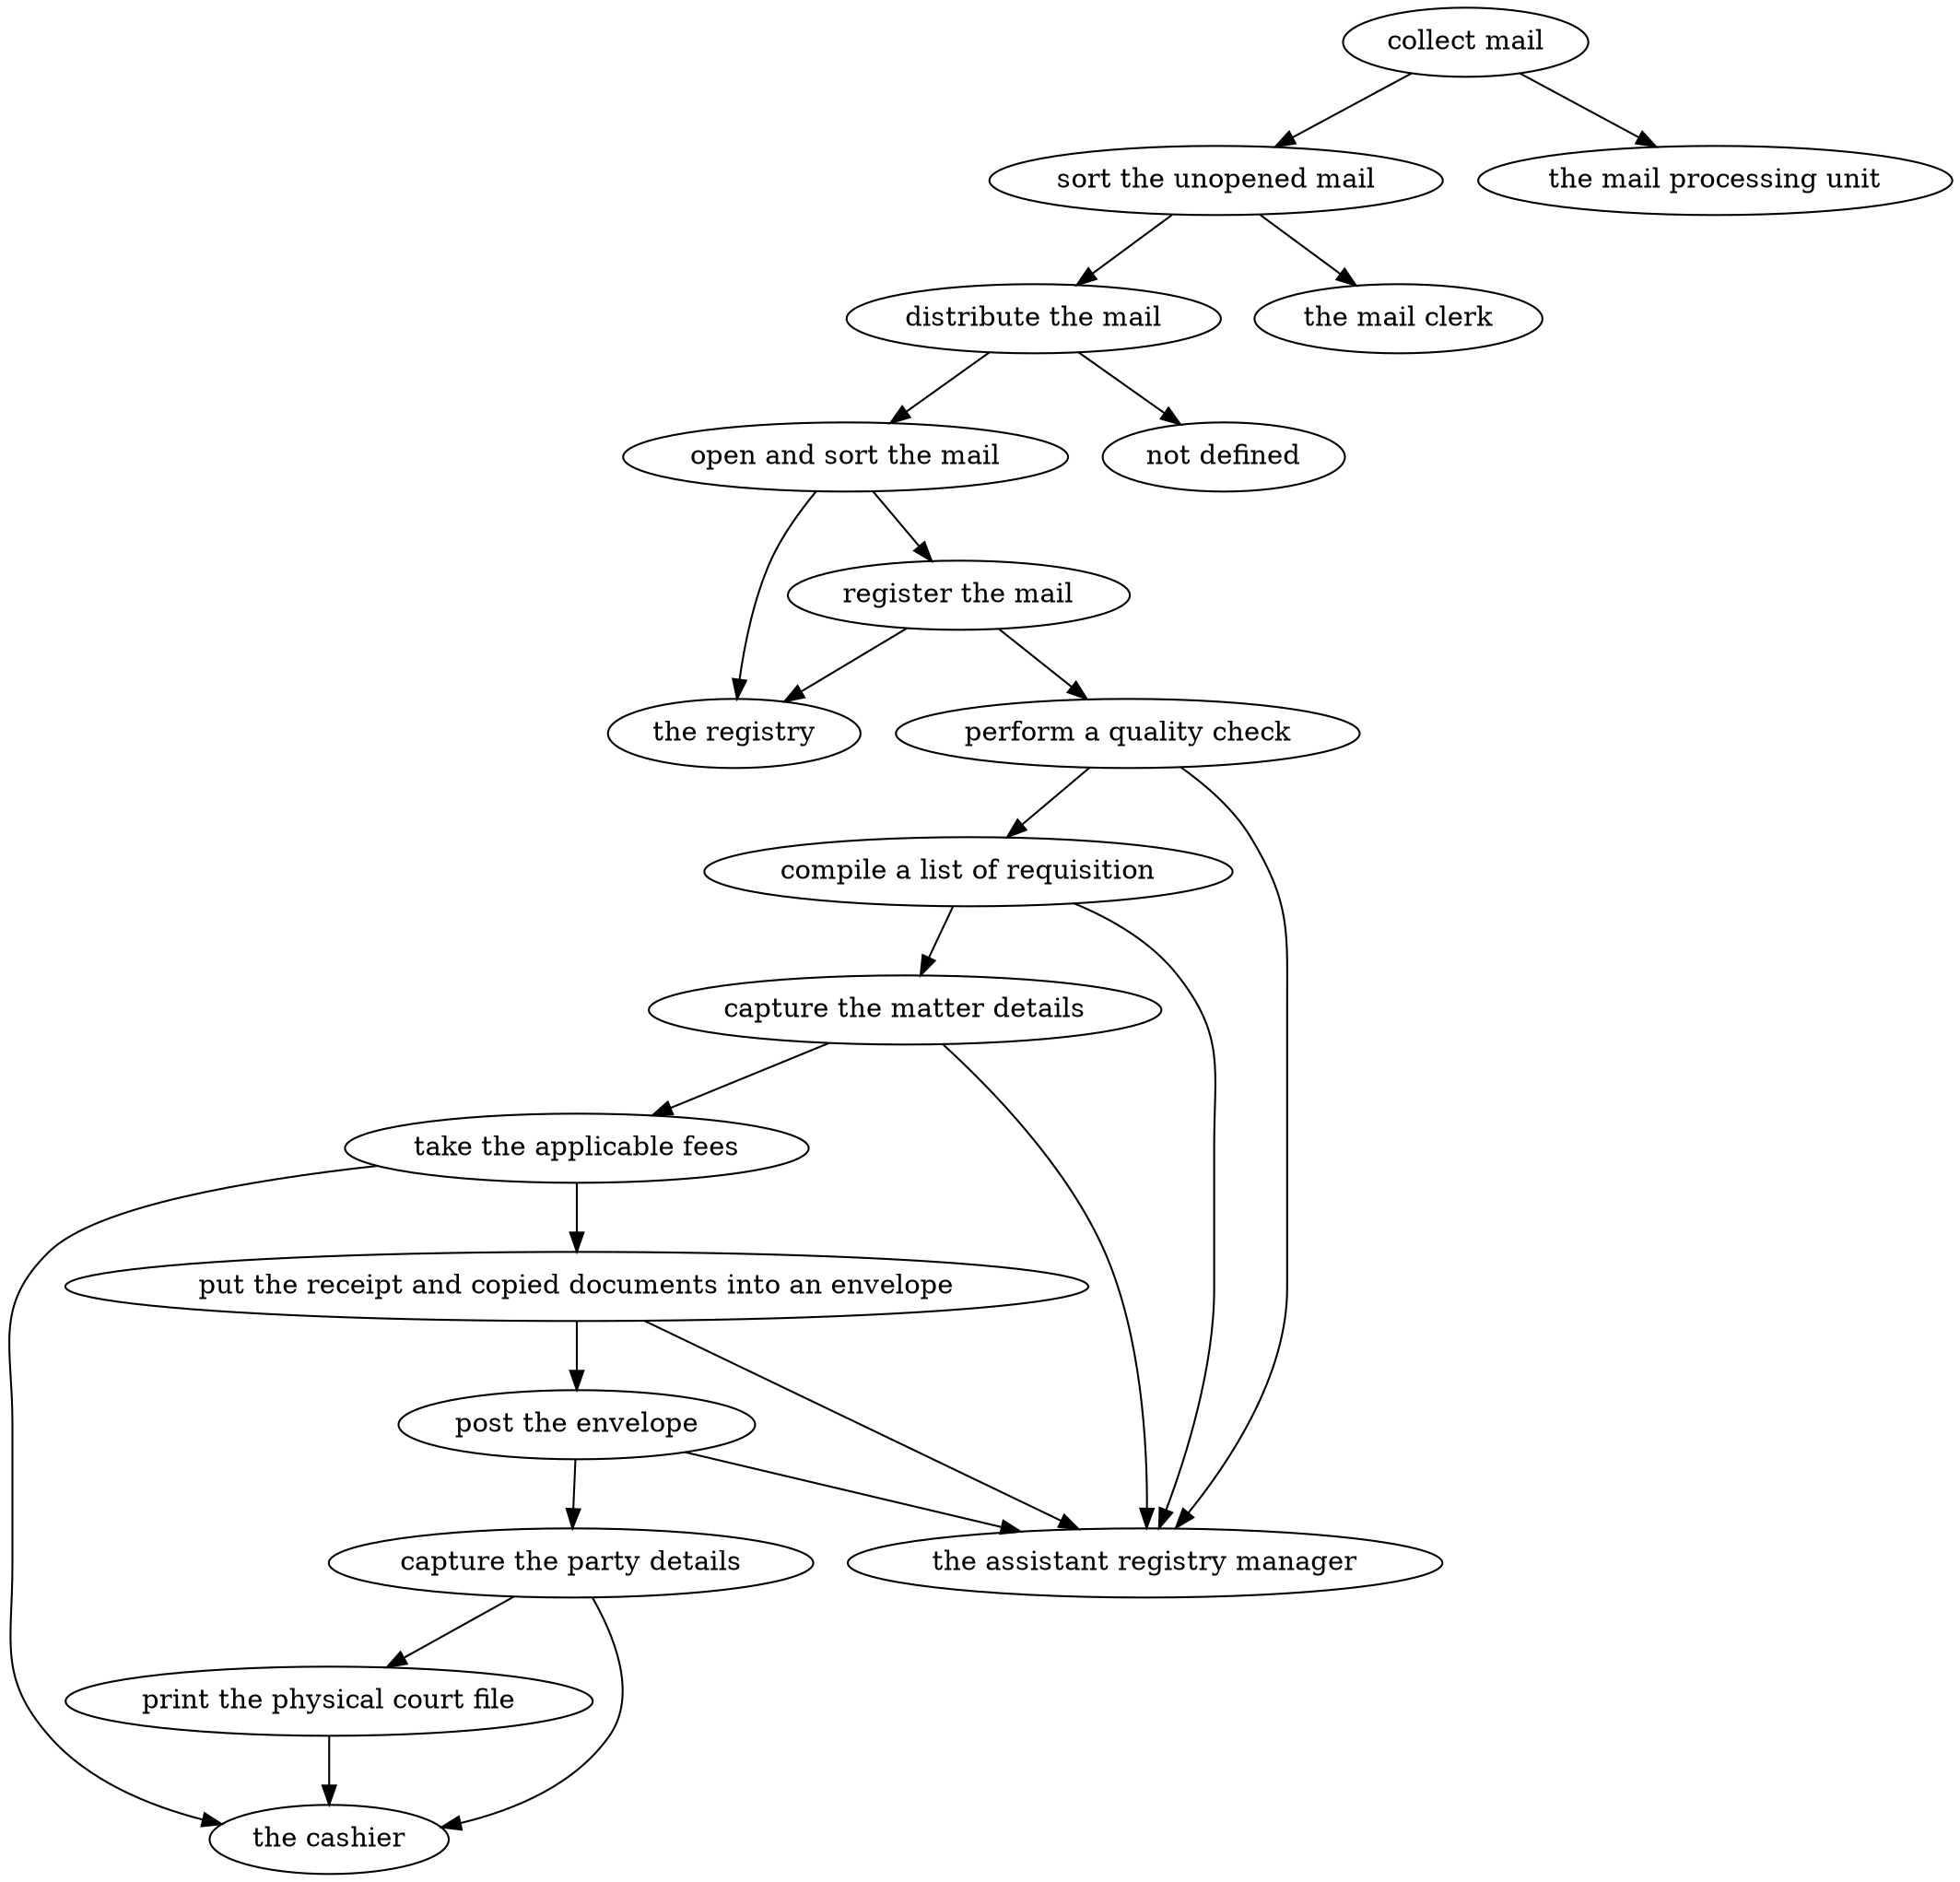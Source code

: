 strict digraph "doc-3.5" {
	graph [name="doc-3.5"];
	"collect mail"	[attrs="{'type': 'Activity', 'label': 'collect mail'}"];
	"sort the unopened mail"	[attrs="{'type': 'Activity', 'label': 'sort the unopened mail'}"];
	"collect mail" -> "sort the unopened mail"	[attrs="{'type': 'flow', 'label': 'flow'}"];
	"the mail processing unit"	[attrs="{'type': 'Actor', 'label': 'the mail processing unit'}"];
	"collect mail" -> "the mail processing unit"	[attrs="{'type': 'actor performer', 'label': 'actor performer'}"];
	"distribute the mail"	[attrs="{'type': 'Activity', 'label': 'distribute the mail'}"];
	"sort the unopened mail" -> "distribute the mail"	[attrs="{'type': 'flow', 'label': 'flow'}"];
	"the mail clerk"	[attrs="{'type': 'Actor', 'label': 'the mail clerk'}"];
	"sort the unopened mail" -> "the mail clerk"	[attrs="{'type': 'actor performer', 'label': 'actor performer'}"];
	"open and sort the mail"	[attrs="{'type': 'Activity', 'label': 'open and sort the mail'}"];
	"distribute the mail" -> "open and sort the mail"	[attrs="{'type': 'flow', 'label': 'flow'}"];
	"not defined"	[attrs="{'type': 'Actor', 'label': 'not defined'}"];
	"distribute the mail" -> "not defined"	[attrs="{'type': 'actor performer', 'label': 'actor performer'}"];
	"register the mail"	[attrs="{'type': 'Activity', 'label': 'register the mail'}"];
	"open and sort the mail" -> "register the mail"	[attrs="{'type': 'flow', 'label': 'flow'}"];
	"the registry"	[attrs="{'type': 'Actor', 'label': 'the registry'}"];
	"open and sort the mail" -> "the registry"	[attrs="{'type': 'actor performer', 'label': 'actor performer'}"];
	"perform a quality check"	[attrs="{'type': 'Activity', 'label': 'perform a quality check'}"];
	"register the mail" -> "perform a quality check"	[attrs="{'type': 'flow', 'label': 'flow'}"];
	"register the mail" -> "the registry"	[attrs="{'type': 'actor performer', 'label': 'actor performer'}"];
	"compile a list of requisition"	[attrs="{'type': 'Activity', 'label': 'compile a list of requisition'}"];
	"perform a quality check" -> "compile a list of requisition"	[attrs="{'type': 'flow', 'label': 'flow'}"];
	"the assistant registry manager"	[attrs="{'type': 'Actor', 'label': 'the assistant registry manager'}"];
	"perform a quality check" -> "the assistant registry manager"	[attrs="{'type': 'actor performer', 'label': 'actor performer'}"];
	"capture the matter details"	[attrs="{'type': 'Activity', 'label': 'capture the matter details'}"];
	"compile a list of requisition" -> "capture the matter details"	[attrs="{'type': 'flow', 'label': 'flow'}"];
	"compile a list of requisition" -> "the assistant registry manager"	[attrs="{'type': 'actor performer', 'label': 'actor performer'}"];
	"take the applicable fees"	[attrs="{'type': 'Activity', 'label': 'take the applicable fees'}"];
	"capture the matter details" -> "take the applicable fees"	[attrs="{'type': 'flow', 'label': 'flow'}"];
	"capture the matter details" -> "the assistant registry manager"	[attrs="{'type': 'actor performer', 'label': 'actor performer'}"];
	"put the receipt and copied documents into an envelope"	[attrs="{'type': 'Activity', 'label': 'put the receipt and copied documents into an envelope'}"];
	"take the applicable fees" -> "put the receipt and copied documents into an envelope"	[attrs="{'type': 'flow', 'label': 'flow'}"];
	"the cashier"	[attrs="{'type': 'Actor', 'label': 'the cashier'}"];
	"take the applicable fees" -> "the cashier"	[attrs="{'type': 'actor performer', 'label': 'actor performer'}"];
	"post the envelope"	[attrs="{'type': 'Activity', 'label': 'post the envelope'}"];
	"put the receipt and copied documents into an envelope" -> "post the envelope"	[attrs="{'type': 'flow', 'label': 'flow'}"];
	"put the receipt and copied documents into an envelope" -> "the assistant registry manager"	[attrs="{'type': 'actor performer', 'label': 'actor performer'}"];
	"capture the party details"	[attrs="{'type': 'Activity', 'label': 'capture the party details'}"];
	"post the envelope" -> "capture the party details"	[attrs="{'type': 'flow', 'label': 'flow'}"];
	"post the envelope" -> "the assistant registry manager"	[attrs="{'type': 'actor performer', 'label': 'actor performer'}"];
	"print the physical court file"	[attrs="{'type': 'Activity', 'label': 'print the physical court file'}"];
	"capture the party details" -> "print the physical court file"	[attrs="{'type': 'flow', 'label': 'flow'}"];
	"capture the party details" -> "the cashier"	[attrs="{'type': 'actor performer', 'label': 'actor performer'}"];
	"print the physical court file" -> "the cashier"	[attrs="{'type': 'actor performer', 'label': 'actor performer'}"];
}
